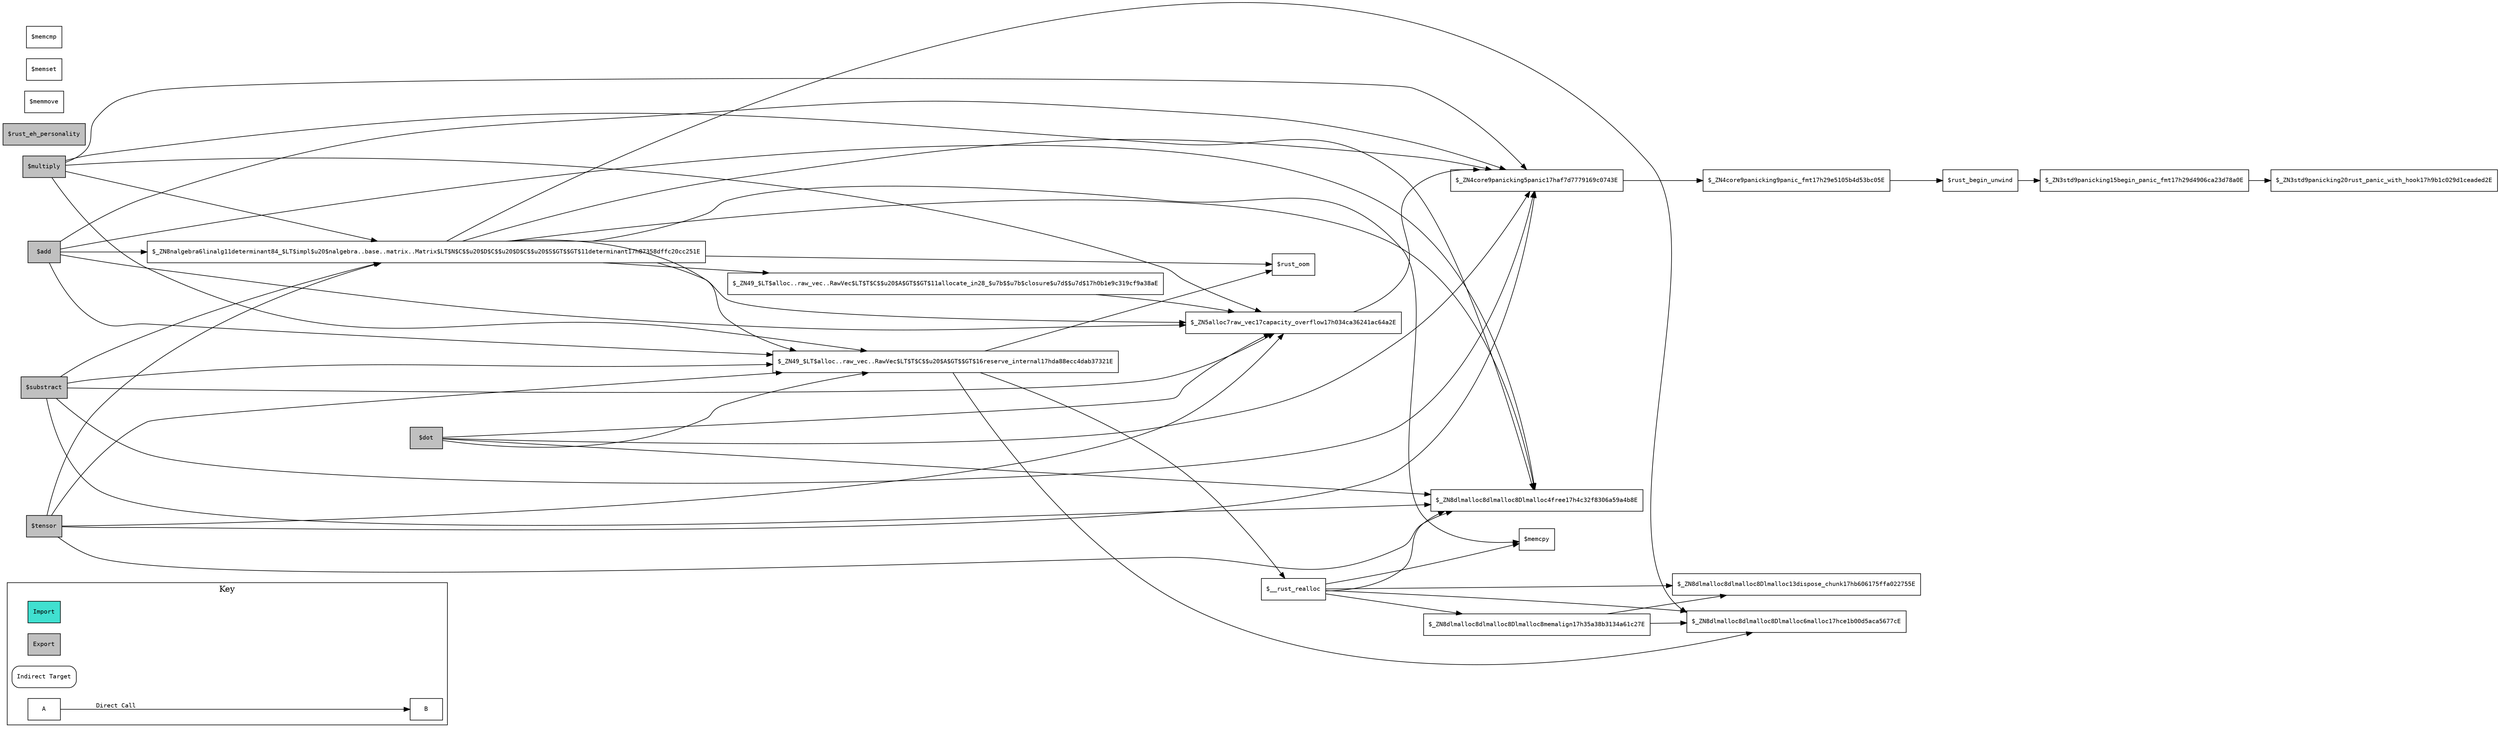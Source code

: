 digraph call {
  rankdir = LR;
  subgraph cluster_key {
    node [shape=box, fontname=courier, fontsize=10];
    edge [fontname=courier, fontsize=10];
    label = "Key";
    "Import" [style="filled", fillcolor="turquoise"];
    "Export" [style="filled", fillcolor="gray"];
    "Indirect Target" [style="filled, rounded", fillcolor="white"];
    "A" -> "B" [style="filled, rounded", label = "Direct Call"];
  }

  node [shape=box, fontname=courier, fontsize=10];
  "$_ZN49_$LT$alloc..raw_vec..RawVec$LT$T$C$$u20$A$GT$$GT$11allocate_in28_$u7b$$u7b$closure$u7d$$u7d$17h0b1e9c319cf9a38aE" [style="filled", fillcolor="white"];
  "$_ZN5alloc7raw_vec17capacity_overflow17h034ca36241ac64a2E" [style="filled", fillcolor="white"];
  "$_ZN49_$LT$alloc..raw_vec..RawVec$LT$T$C$$u20$A$GT$$GT$16reserve_internal17hda88ecc4dab37321E" [style="filled", fillcolor="white"];
  "$__rust_realloc" [style="filled", fillcolor="white"];
  "$_ZN8dlmalloc8dlmalloc8Dlmalloc6malloc17hce1b00d5aca5677cE" [style="filled", fillcolor="white"];
  "$rust_oom" [style="filled", fillcolor="white"];
  "$_ZN3std9panicking20rust_panic_with_hook17h9b1c029d1ceaded2E" [style="filled", fillcolor="white"];
  "$rust_begin_unwind" [style="filled", fillcolor="white"];
  "$_ZN3std9panicking15begin_panic_fmt17h29d4906ca23d78a0E" [style="filled", fillcolor="white"];
  "$rust_eh_personality" [style="filled", fillcolor="white"];
  "$_ZN8dlmalloc8dlmalloc8Dlmalloc13dispose_chunk17hb606175ffa022755E" [style="filled", fillcolor="white"];
  "$_ZN8dlmalloc8dlmalloc8Dlmalloc4free17h4c32f8306a59a4b8E" [style="filled", fillcolor="white"];
  "$_ZN8dlmalloc8dlmalloc8Dlmalloc8memalign17h35a38b3134a61c27E" [style="filled", fillcolor="white"];
  "$_ZN4core9panicking5panic17haf7d7779169c0743E" [style="filled", fillcolor="white"];
  "$_ZN4core9panicking9panic_fmt17h29e5105b4d53bc05E" [style="filled", fillcolor="white"];
  "$add" [style="filled", fillcolor="white"];
  "$_ZN8nalgebra6linalg11determinant84_$LT$impl$u20$nalgebra..base..matrix..Matrix$LT$N$C$$u20$D$C$$u20$D$C$$u20$S$GT$$GT$11determinant17h87358dffc20cc251E" [style="filled", fillcolor="white"];
  "$substract" [style="filled", fillcolor="white"];
  "$multiply" [style="filled", fillcolor="white"];
  "$dot" [style="filled", fillcolor="white"];
  "$tensor" [style="filled", fillcolor="white"];
  "$memcpy" [style="filled", fillcolor="white"];
  "$memmove" [style="filled", fillcolor="white"];
  "$memset" [style="filled", fillcolor="white"];
  "$memcmp" [style="filled", fillcolor="white"];
  "$rust_eh_personality" [style="filled", fillcolor="gray"];
  "$add" [style="filled", fillcolor="gray"];
  "$substract" [style="filled", fillcolor="gray"];
  "$multiply" [style="filled", fillcolor="gray"];
  "$dot" [style="filled", fillcolor="gray"];
  "$tensor" [style="filled", fillcolor="gray"];
  "$_ZN49_$LT$alloc..raw_vec..RawVec$LT$T$C$$u20$A$GT$$GT$11allocate_in28_$u7b$$u7b$closure$u7d$$u7d$17h0b1e9c319cf9a38aE" -> "$_ZN5alloc7raw_vec17capacity_overflow17h034ca36241ac64a2E"; // call
  "$_ZN5alloc7raw_vec17capacity_overflow17h034ca36241ac64a2E" -> "$_ZN4core9panicking5panic17haf7d7779169c0743E"; // call
  "$_ZN49_$LT$alloc..raw_vec..RawVec$LT$T$C$$u20$A$GT$$GT$16reserve_internal17hda88ecc4dab37321E" -> "$__rust_realloc"; // call
  "$_ZN49_$LT$alloc..raw_vec..RawVec$LT$T$C$$u20$A$GT$$GT$16reserve_internal17hda88ecc4dab37321E" -> "$_ZN8dlmalloc8dlmalloc8Dlmalloc6malloc17hce1b00d5aca5677cE"; // call
  "$_ZN49_$LT$alloc..raw_vec..RawVec$LT$T$C$$u20$A$GT$$GT$16reserve_internal17hda88ecc4dab37321E" -> "$rust_oom"; // call
  "$__rust_realloc" -> "$_ZN8dlmalloc8dlmalloc8Dlmalloc8memalign17h35a38b3134a61c27E"; // call
  "$__rust_realloc" -> "$memcpy"; // call
  "$__rust_realloc" -> "$_ZN8dlmalloc8dlmalloc8Dlmalloc4free17h4c32f8306a59a4b8E"; // call
  "$__rust_realloc" -> "$_ZN8dlmalloc8dlmalloc8Dlmalloc13dispose_chunk17hb606175ffa022755E"; // call
  "$__rust_realloc" -> "$_ZN8dlmalloc8dlmalloc8Dlmalloc6malloc17hce1b00d5aca5677cE"; // call
  "$rust_begin_unwind" -> "$_ZN3std9panicking15begin_panic_fmt17h29d4906ca23d78a0E"; // call
  "$_ZN3std9panicking15begin_panic_fmt17h29d4906ca23d78a0E" -> "$_ZN3std9panicking20rust_panic_with_hook17h9b1c029d1ceaded2E"; // call
  "$_ZN8dlmalloc8dlmalloc8Dlmalloc8memalign17h35a38b3134a61c27E" -> "$_ZN8dlmalloc8dlmalloc8Dlmalloc6malloc17hce1b00d5aca5677cE"; // call
  "$_ZN8dlmalloc8dlmalloc8Dlmalloc8memalign17h35a38b3134a61c27E" -> "$_ZN8dlmalloc8dlmalloc8Dlmalloc13dispose_chunk17hb606175ffa022755E"; // call
  "$_ZN4core9panicking5panic17haf7d7779169c0743E" -> "$_ZN4core9panicking9panic_fmt17h29e5105b4d53bc05E"; // call
  "$_ZN4core9panicking9panic_fmt17h29e5105b4d53bc05E" -> "$rust_begin_unwind"; // call
  "$add" -> "$_ZN49_$LT$alloc..raw_vec..RawVec$LT$T$C$$u20$A$GT$$GT$16reserve_internal17hda88ecc4dab37321E"; // call
  "$add" -> "$_ZN8dlmalloc8dlmalloc8Dlmalloc4free17h4c32f8306a59a4b8E"; // call
  "$add" -> "$_ZN8nalgebra6linalg11determinant84_$LT$impl$u20$nalgebra..base..matrix..Matrix$LT$N$C$$u20$D$C$$u20$D$C$$u20$S$GT$$GT$11determinant17h87358dffc20cc251E"; // call
  "$add" -> "$_ZN4core9panicking5panic17haf7d7779169c0743E"; // call
  "$add" -> "$_ZN5alloc7raw_vec17capacity_overflow17h034ca36241ac64a2E"; // call
  "$_ZN8nalgebra6linalg11determinant84_$LT$impl$u20$nalgebra..base..matrix..Matrix$LT$N$C$$u20$D$C$$u20$D$C$$u20$S$GT$$GT$11determinant17h87358dffc20cc251E" -> "$_ZN8dlmalloc8dlmalloc8Dlmalloc6malloc17hce1b00d5aca5677cE"; // call
  "$_ZN8nalgebra6linalg11determinant84_$LT$impl$u20$nalgebra..base..matrix..Matrix$LT$N$C$$u20$D$C$$u20$D$C$$u20$S$GT$$GT$11determinant17h87358dffc20cc251E" -> "$rust_oom"; // call
  "$_ZN8nalgebra6linalg11determinant84_$LT$impl$u20$nalgebra..base..matrix..Matrix$LT$N$C$$u20$D$C$$u20$D$C$$u20$S$GT$$GT$11determinant17h87358dffc20cc251E" -> "$_ZN49_$LT$alloc..raw_vec..RawVec$LT$T$C$$u20$A$GT$$GT$16reserve_internal17hda88ecc4dab37321E"; // call
  "$_ZN8nalgebra6linalg11determinant84_$LT$impl$u20$nalgebra..base..matrix..Matrix$LT$N$C$$u20$D$C$$u20$D$C$$u20$S$GT$$GT$11determinant17h87358dffc20cc251E" -> "$memcpy"; // call
  "$_ZN8nalgebra6linalg11determinant84_$LT$impl$u20$nalgebra..base..matrix..Matrix$LT$N$C$$u20$D$C$$u20$D$C$$u20$S$GT$$GT$11determinant17h87358dffc20cc251E" -> "$_ZN8dlmalloc8dlmalloc8Dlmalloc4free17h4c32f8306a59a4b8E"; // call
  "$_ZN8nalgebra6linalg11determinant84_$LT$impl$u20$nalgebra..base..matrix..Matrix$LT$N$C$$u20$D$C$$u20$D$C$$u20$S$GT$$GT$11determinant17h87358dffc20cc251E" -> "$_ZN4core9panicking5panic17haf7d7779169c0743E"; // call
  "$_ZN8nalgebra6linalg11determinant84_$LT$impl$u20$nalgebra..base..matrix..Matrix$LT$N$C$$u20$D$C$$u20$D$C$$u20$S$GT$$GT$11determinant17h87358dffc20cc251E" -> "$_ZN49_$LT$alloc..raw_vec..RawVec$LT$T$C$$u20$A$GT$$GT$11allocate_in28_$u7b$$u7b$closure$u7d$$u7d$17h0b1e9c319cf9a38aE"; // call
  "$_ZN8nalgebra6linalg11determinant84_$LT$impl$u20$nalgebra..base..matrix..Matrix$LT$N$C$$u20$D$C$$u20$D$C$$u20$S$GT$$GT$11determinant17h87358dffc20cc251E" -> "$_ZN5alloc7raw_vec17capacity_overflow17h034ca36241ac64a2E"; // call
  "$substract" -> "$_ZN49_$LT$alloc..raw_vec..RawVec$LT$T$C$$u20$A$GT$$GT$16reserve_internal17hda88ecc4dab37321E"; // call
  "$substract" -> "$_ZN8dlmalloc8dlmalloc8Dlmalloc4free17h4c32f8306a59a4b8E"; // call
  "$substract" -> "$_ZN8nalgebra6linalg11determinant84_$LT$impl$u20$nalgebra..base..matrix..Matrix$LT$N$C$$u20$D$C$$u20$D$C$$u20$S$GT$$GT$11determinant17h87358dffc20cc251E"; // call
  "$substract" -> "$_ZN4core9panicking5panic17haf7d7779169c0743E"; // call
  "$substract" -> "$_ZN5alloc7raw_vec17capacity_overflow17h034ca36241ac64a2E"; // call
  "$multiply" -> "$_ZN49_$LT$alloc..raw_vec..RawVec$LT$T$C$$u20$A$GT$$GT$16reserve_internal17hda88ecc4dab37321E"; // call
  "$multiply" -> "$_ZN8dlmalloc8dlmalloc8Dlmalloc4free17h4c32f8306a59a4b8E"; // call
  "$multiply" -> "$_ZN8nalgebra6linalg11determinant84_$LT$impl$u20$nalgebra..base..matrix..Matrix$LT$N$C$$u20$D$C$$u20$D$C$$u20$S$GT$$GT$11determinant17h87358dffc20cc251E"; // call
  "$multiply" -> "$_ZN4core9panicking5panic17haf7d7779169c0743E"; // call
  "$multiply" -> "$_ZN5alloc7raw_vec17capacity_overflow17h034ca36241ac64a2E"; // call
  "$dot" -> "$_ZN49_$LT$alloc..raw_vec..RawVec$LT$T$C$$u20$A$GT$$GT$16reserve_internal17hda88ecc4dab37321E"; // call
  "$dot" -> "$_ZN8dlmalloc8dlmalloc8Dlmalloc4free17h4c32f8306a59a4b8E"; // call
  "$dot" -> "$_ZN4core9panicking5panic17haf7d7779169c0743E"; // call
  "$dot" -> "$_ZN5alloc7raw_vec17capacity_overflow17h034ca36241ac64a2E"; // call
  "$tensor" -> "$_ZN49_$LT$alloc..raw_vec..RawVec$LT$T$C$$u20$A$GT$$GT$16reserve_internal17hda88ecc4dab37321E"; // call
  "$tensor" -> "$_ZN8nalgebra6linalg11determinant84_$LT$impl$u20$nalgebra..base..matrix..Matrix$LT$N$C$$u20$D$C$$u20$D$C$$u20$S$GT$$GT$11determinant17h87358dffc20cc251E"; // call
  "$tensor" -> "$_ZN8dlmalloc8dlmalloc8Dlmalloc4free17h4c32f8306a59a4b8E"; // call
  "$tensor" -> "$_ZN4core9panicking5panic17haf7d7779169c0743E"; // call
  "$tensor" -> "$_ZN5alloc7raw_vec17capacity_overflow17h034ca36241ac64a2E"; // call
}
